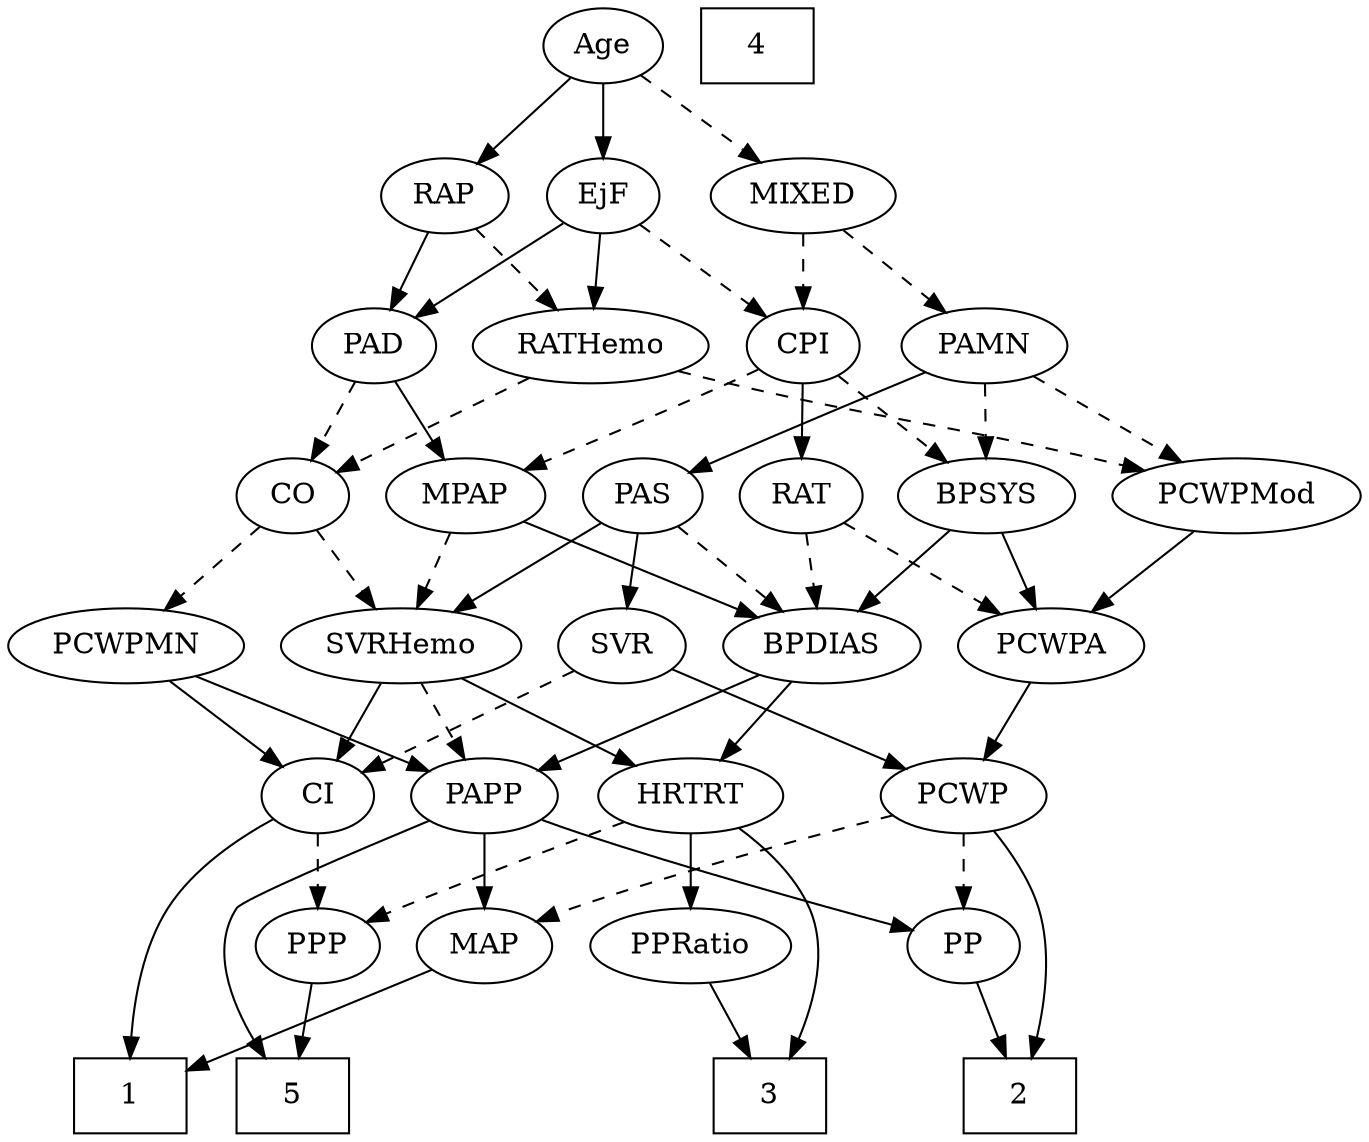 strict digraph {
	graph [bb="0,0,586.74,540"];
	node [label="\N"];
	1	[height=0.5,
		pos="543.7,18",
		shape=box,
		width=0.75];
	2	[height=0.5,
		pos="151.7,18",
		shape=box,
		width=0.75];
	3	[height=0.5,
		pos="242.7,18",
		shape=box,
		width=0.75];
	4	[height=0.5,
		pos="399.7,522",
		shape=box,
		width=0.75];
	5	[height=0.5,
		pos="461.7,18",
		shape=box,
		width=0.75];
	Age	[height=0.5,
		pos="327.7,522",
		width=0.75];
	EjF	[height=0.5,
		pos="327.7,450",
		width=0.75];
	Age -> EjF	[pos="e,327.7,468.1 327.7,503.7 327.7,495.98 327.7,486.71 327.7,478.11",
		style=solid];
	RAP	[height=0.5,
		pos="400.7,450",
		width=0.77632];
	Age -> RAP	[pos="e,385.7,465.38 342.47,506.83 352.79,496.94 366.76,483.55 378.42,472.36",
		style=solid];
	MIXED	[height=0.5,
		pos="238.7,450",
		width=1.1193];
	Age -> MIXED	[pos="e,257.83,466.05 310.96,507.83 298.33,497.9 280.74,484.06 266.07,472.53",
		style=dashed];
	PAD	[height=0.5,
		pos="428.7,378",
		width=0.79437];
	EjF -> PAD	[pos="e,410.11,391.88 345.75,436.49 361.36,425.67 384.13,409.89 401.86,397.6",
		style=solid];
	RATHemo	[height=0.5,
		pos="332.7,378",
		width=1.3721];
	EjF -> RATHemo	[pos="e,331.47,396.1 328.93,431.7 329.48,423.98 330.15,414.71 330.76,406.11",
		style=solid];
	CPI	[height=0.5,
		pos="238.7,378",
		width=0.75];
	EjF -> CPI	[pos="e,255.66,392.35 310.96,435.83 297.62,425.34 278.73,410.49 263.62,398.6",
		style=dashed];
	RAP -> PAD	[pos="e,421.91,395.96 407.33,432.41 410.56,424.34 414.52,414.43 418.15,405.35",
		style=solid];
	RAP -> RATHemo	[pos="e,348.52,395.29 386.28,434.15 377.37,424.98 365.74,413.01 355.59,402.56",
		style=dashed];
	PAMN	[height=0.5,
		pos="153.7,378",
		width=1.011];
	MIXED -> PAMN	[pos="e,171.81,393.92 220.25,433.81 208.37,424.02 192.73,411.15 179.61,400.34",
		style=dashed];
	MIXED -> CPI	[pos="e,238.7,396.1 238.7,431.7 238.7,423.98 238.7,414.71 238.7,406.11",
		style=dashed];
	MPAP	[height=0.5,
		pos="394.7,306",
		width=0.97491];
	SVRHemo	[height=0.5,
		pos="418.7,234",
		width=1.3902];
	MPAP -> SVRHemo	[pos="e,412.77,252.28 400.51,288.05 403.21,280.18 406.49,270.62 409.51,261.79",
		style=dashed];
	BPDIAS	[height=0.5,
		pos="234.7,234",
		width=1.1735];
	MPAP -> BPDIAS	[pos="e,263.18,247.46 368.63,293.6 342.51,282.17 302.01,264.45 272.38,251.49",
		style=solid];
	BPSYS	[height=0.5,
		pos="37.697,306",
		width=1.0471];
	PCWPA	[height=0.5,
		pos="132.7,234",
		width=1.1555];
	BPSYS -> PCWPA	[pos="e,112.38,249.97 57.381,290.5 70.828,280.59 88.869,267.29 103.92,256.2",
		style=solid];
	BPSYS -> BPDIAS	[pos="e,203.07,246.1 66.768,294.45 72.697,292.31 78.896,290.07 84.697,288 121.38,274.88 163.18,260.13 193.32,249.53",
		style=solid];
	PAD -> MPAP	[pos="e,402.93,323.96 420.64,360.41 416.67,352.25 411.8,342.22 407.36,333.07",
		style=solid];
	CO	[height=0.5,
		pos="474.7,306",
		width=0.75];
	PAD -> CO	[pos="e,464.3,322.82 439.13,361.12 444.9,352.34 452.18,341.26 458.65,331.42",
		style=dashed];
	PCWPMN	[height=0.5,
		pos="536.7,234",
		width=1.3902];
	CO -> PCWPMN	[pos="e,522.27,251.29 487.85,290.15 495.89,281.07 506.37,269.24 515.56,258.87",
		style=dashed];
	CO -> SVRHemo	[pos="e,432,251.63 462.55,289.81 455.51,281.02 446.48,269.73 438.45,259.69",
		style=dashed];
	PAS	[height=0.5,
		pos="314.7,306",
		width=0.75];
	SVR	[height=0.5,
		pos="322.7,234",
		width=0.77632];
	PAS -> SVR	[pos="e,320.74,252.1 316.67,287.7 317.56,279.98 318.62,270.71 319.6,262.11",
		style=solid];
	PAS -> SVRHemo	[pos="e,395.91,250.34 333.29,292.49 348.35,282.35 369.9,267.84 387.58,255.94",
		style=solid];
	PAS -> BPDIAS	[pos="e,252.42,250.51 298.89,291.17 287.8,281.47 272.75,268.29 260,257.14",
		style=dashed];
	PAMN -> BPSYS	[pos="e,60.101,320.52 131.6,363.67 113.82,352.94 88.607,337.72 68.784,325.76",
		style=dashed];
	PAMN -> PAS	[pos="e,293.44,317.21 181.14,365.73 206.56,355.21 245.35,338.93 278.7,324 280.49,323.19 282.34,322.36 284.2,321.51",
		style=solid];
	PCWPMod	[height=0.5,
		pos="145.7,306",
		width=1.4443];
	PAMN -> PCWPMod	[pos="e,147.65,324.1 151.72,359.7 150.84,351.98 149.78,342.71 148.8,334.11",
		style=dashed];
	RATHemo -> CO	[pos="e,453.63,317.39 360.75,363.17 384.87,351.28 419.58,334.17 444.34,321.96",
		style=dashed];
	RATHemo -> PCWPMod	[pos="e,179.79,319.76 299.26,364.49 268.57,353 222.9,335.9 189.34,323.34",
		style=dashed];
	CPI -> MPAP	[pos="e,368.86,318.19 259.98,366.84 264.8,364.57 269.92,362.18 274.7,360 303.1,347.02 335.5,332.74 359.47,322.28",
		style=dashed];
	CPI -> BPSYS	[pos="e,66.714,317.71 216.84,367.26 210.99,364.78 204.64,362.2 198.7,360 148.86,341.59 135.02,341.04 84.697,324 81.961,323.07 79.143,322.1 \
76.309,321.11",
		style=dashed];
	RAT	[height=0.5,
		pos="242.7,306",
		width=0.75827];
	CPI -> RAT	[pos="e,241.72,324.1 239.69,359.7 240.13,351.98 240.66,342.71 241.15,334.11",
		style=solid];
	RAT -> PCWPA	[pos="e,155.05,249.22 223.54,292.81 206.99,282.28 182.77,266.87 163.51,254.61",
		style=dashed];
	RAT -> BPDIAS	[pos="e,236.65,252.1 240.72,287.7 239.84,279.98 238.78,270.71 237.8,262.11",
		style=dashed];
	PCWP	[height=0.5,
		pos="169.7,162",
		width=0.97491];
	SVR -> PCWP	[pos="e,195.05,174.56 300.4,222.74 295.55,220.52 290.45,218.18 285.7,216 258.4,203.49 227.46,189.36 204.41,178.84",
		style=solid];
	CI	[height=0.5,
		pos="457.7,162",
		width=0.75];
	SVR -> CI	[pos="e,436.75,173.86 343.79,222.06 366.28,210.4 402.09,191.83 427.55,178.63",
		style=dashed];
	PCWPMod -> PCWPA	[pos="e,135.87,252.1 142.48,287.7 141.05,279.98 139.33,270.71 137.73,262.11",
		style=solid];
	PCWPA -> PCWP	[pos="e,160.82,179.79 141.65,216.05 145.97,207.89 151.24,197.91 156.05,188.82",
		style=solid];
	PCWPMN -> CI	[pos="e,473.41,176.93 518.77,217.12 507.57,207.19 493.02,194.3 480.94,183.6",
		style=solid];
	PAPP	[height=0.5,
		pos="380.7,162",
		width=0.88464];
	PCWPMN -> PAPP	[pos="e,405.05,173.93 506.62,219.5 480.17,207.63 441.71,190.38 414.26,178.06",
		style=solid];
	SVRHemo -> CI	[pos="e,448.61,179.31 428.14,216.05 432.8,207.68 438.53,197.4 443.69,188.13",
		style=solid];
	SVRHemo -> PAPP	[pos="e,389.55,179.31 409.5,216.05 404.95,207.68 399.37,197.4 394.34,188.13",
		style=dashed];
	HRTRT	[height=0.5,
		pos="291.7,162",
		width=1.1013];
	SVRHemo -> HRTRT	[pos="e,315.83,176.3 392.38,218.5 372.76,207.68 345.83,192.84 324.76,181.22",
		style=solid];
	BPDIAS -> PAPP	[pos="e,357.1,174.31 261.82,220 286.2,208.31 322.07,191.11 348.03,178.66",
		style=solid];
	BPDIAS -> HRTRT	[pos="e,278.55,179.15 247.92,216.76 255.11,207.93 264.15,196.83 272.14,187.01",
		style=solid];
	MAP	[height=0.5,
		pos="380.7,90",
		width=0.84854];
	MAP -> 1	[pos="e,516.55,30.656 404.75,78.671 431.79,67.056 476.01,48.067 507.3,34.633",
		style=solid];
	PP	[height=0.5,
		pos="169.7,90",
		width=0.75];
	PP -> 2	[pos="e,156.14,36.275 165.34,72.055 163.34,64.261 160.91,54.822 158.66,46.079",
		style=solid];
	PPP	[height=0.5,
		pos="456.7,90",
		width=0.75];
	PPP -> 5	[pos="e,460.47,36.104 457.93,71.697 458.48,63.983 459.15,54.712 459.76,46.112",
		style=solid];
	PPRatio	[height=0.5,
		pos="292.7,90",
		width=1.1013];
	PPRatio -> 3	[pos="e,254.93,36.124 281.1,72.765 275.09,64.354 267.62,53.89 260.86,44.436",
		style=solid];
	PCWP -> 2	[pos="e,143.16,36.313 155.21,145.17 147.16,135.27 137.95,121.82 133.7,108 127.39,87.499 132.87,63.651 139.39,45.804",
		style=solid];
	PCWP -> MAP	[pos="e,357.36,101.68 200.18,152.73 234.83,143.06 292.91,126.08 341.7,108 343.78,107.23 345.91,106.4 348.05,105.55",
		style=dashed];
	PCWP -> PP	[pos="e,169.7,108.1 169.7,143.7 169.7,135.98 169.7,126.71 169.7,118.11",
		style=dashed];
	CI -> 1	[pos="e,539.18,36.002 473.67,147.48 484.7,137.49 499.04,123.05 508.7,108 521.12,88.635 530.35,64.157 536.2,45.775",
		style=solid];
	CI -> PPP	[pos="e,456.94,108.1 457.45,143.7 457.34,135.98 457.21,126.71 457.08,118.11",
		style=dashed];
	PAPP -> 5	[pos="e,476.14,36.096 405.11,150.24 437.29,135.95 490.14,112.03 492.7,108 505.16,88.309 494.16,62.976 481.94,44.377",
		style=solid];
	PAPP -> MAP	[pos="e,380.7,108.1 380.7,143.7 380.7,135.98 380.7,126.71 380.7,118.11",
		style=solid];
	PAPP -> PP	[pos="e,194.31,97.779 356.31,150.17 351.19,148.03 345.8,145.87 340.7,144 293.95,126.87 238.75,110.43 203.98,100.52",
		style=solid];
	HRTRT -> 3	[pos="e,239.41,36.08 272.54,146.04 261.87,136.46 249.59,123.03 243.7,108 235.97,88.277 236.23,64.154 238.14,46.001",
		style=solid];
	HRTRT -> PPP	[pos="e,435.46,101.25 320.57,149.63 346.83,139.17 386.58,123.05 420.7,108 422.5,107.2 424.35,106.38 426.21,105.53",
		style=dashed];
	HRTRT -> PPRatio	[pos="e,292.45,108.1 291.94,143.7 292.05,135.98 292.19,126.71 292.31,118.11",
		style=solid];
}
